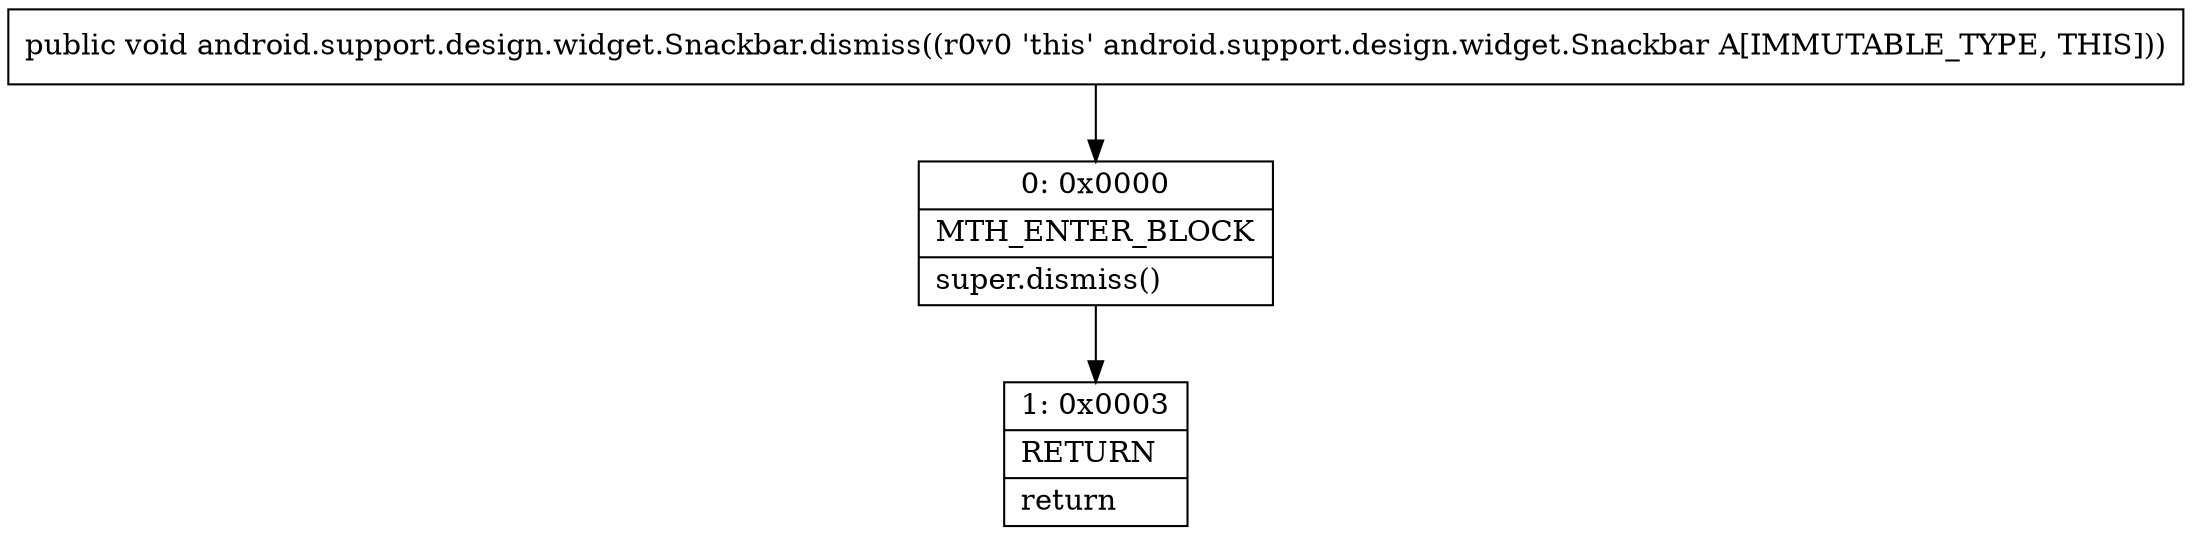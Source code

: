 digraph "CFG forandroid.support.design.widget.Snackbar.dismiss()V" {
Node_0 [shape=record,label="{0\:\ 0x0000|MTH_ENTER_BLOCK\l|super.dismiss()\l}"];
Node_1 [shape=record,label="{1\:\ 0x0003|RETURN\l|return\l}"];
MethodNode[shape=record,label="{public void android.support.design.widget.Snackbar.dismiss((r0v0 'this' android.support.design.widget.Snackbar A[IMMUTABLE_TYPE, THIS])) }"];
MethodNode -> Node_0;
Node_0 -> Node_1;
}

